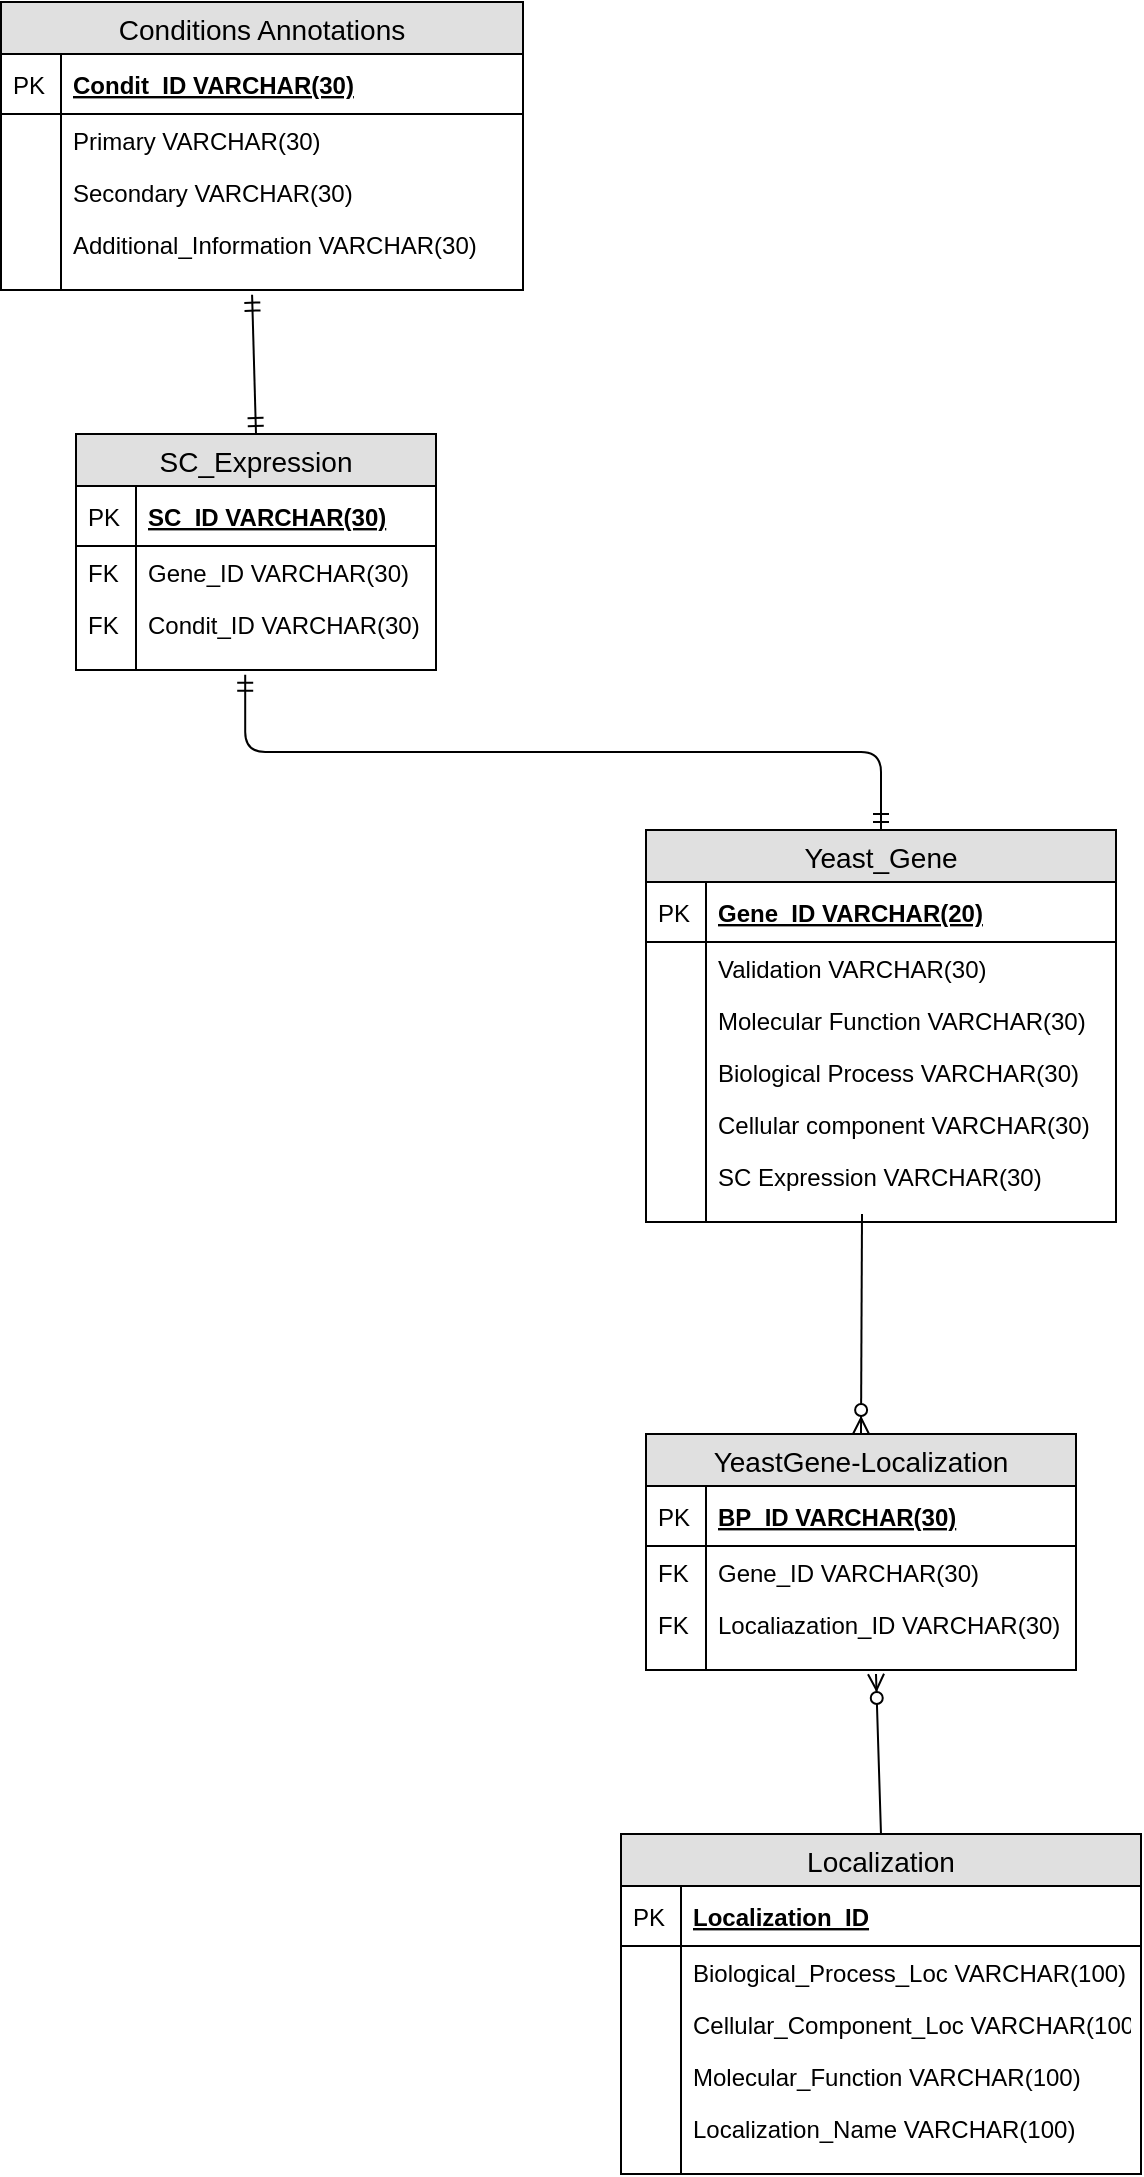 <mxfile version="12.1.4" type="device" pages="1"><diagram id="scWGcqjn_IYCOLlwHUH1" name="Page-1"><mxGraphModel dx="1892" dy="1082" grid="1" gridSize="10" guides="1" tooltips="1" connect="1" arrows="1" fold="1" page="1" pageScale="1" pageWidth="850" pageHeight="1100" math="0" shadow="0"><root><mxCell id="0"/><mxCell id="1" parent="0"/><mxCell id="nrZJSowyt6EIEd6mgITd-1" value="Conditions Annotations" style="swimlane;fontStyle=0;childLayout=stackLayout;horizontal=1;startSize=26;fillColor=#e0e0e0;horizontalStack=0;resizeParent=1;resizeParentMax=0;resizeLast=0;collapsible=1;marginBottom=0;swimlaneFillColor=#ffffff;align=center;fontSize=14;" parent="1" vertex="1"><mxGeometry x="2.5" y="4" width="261" height="144" as="geometry"/></mxCell><mxCell id="nrZJSowyt6EIEd6mgITd-2" value="Condit_ID VARCHAR(30)" style="shape=partialRectangle;top=0;left=0;right=0;bottom=1;align=left;verticalAlign=middle;fillColor=none;spacingLeft=34;spacingRight=4;overflow=hidden;rotatable=0;points=[[0,0.5],[1,0.5]];portConstraint=eastwest;dropTarget=0;fontStyle=5;fontSize=12;" parent="nrZJSowyt6EIEd6mgITd-1" vertex="1"><mxGeometry y="26" width="261" height="30" as="geometry"/></mxCell><mxCell id="nrZJSowyt6EIEd6mgITd-3" value="PK" style="shape=partialRectangle;top=0;left=0;bottom=0;fillColor=none;align=left;verticalAlign=middle;spacingLeft=4;spacingRight=4;overflow=hidden;rotatable=0;points=[];portConstraint=eastwest;part=1;fontSize=12;" parent="nrZJSowyt6EIEd6mgITd-2" vertex="1" connectable="0"><mxGeometry width="30" height="30" as="geometry"/></mxCell><mxCell id="nrZJSowyt6EIEd6mgITd-4" value="Primary VARCHAR(30)" style="shape=partialRectangle;top=0;left=0;right=0;bottom=0;align=left;verticalAlign=top;fillColor=none;spacingLeft=34;spacingRight=4;overflow=hidden;rotatable=0;points=[[0,0.5],[1,0.5]];portConstraint=eastwest;dropTarget=0;fontSize=12;" parent="nrZJSowyt6EIEd6mgITd-1" vertex="1"><mxGeometry y="56" width="261" height="26" as="geometry"/></mxCell><mxCell id="nrZJSowyt6EIEd6mgITd-5" value="" style="shape=partialRectangle;top=0;left=0;bottom=0;fillColor=none;align=left;verticalAlign=top;spacingLeft=4;spacingRight=4;overflow=hidden;rotatable=0;points=[];portConstraint=eastwest;part=1;fontSize=12;" parent="nrZJSowyt6EIEd6mgITd-4" vertex="1" connectable="0"><mxGeometry width="30" height="26" as="geometry"/></mxCell><mxCell id="nrZJSowyt6EIEd6mgITd-6" value="Secondary VARCHAR(30)" style="shape=partialRectangle;top=0;left=0;right=0;bottom=0;align=left;verticalAlign=top;fillColor=none;spacingLeft=34;spacingRight=4;overflow=hidden;rotatable=0;points=[[0,0.5],[1,0.5]];portConstraint=eastwest;dropTarget=0;fontSize=12;" parent="nrZJSowyt6EIEd6mgITd-1" vertex="1"><mxGeometry y="82" width="261" height="26" as="geometry"/></mxCell><mxCell id="nrZJSowyt6EIEd6mgITd-7" value="" style="shape=partialRectangle;top=0;left=0;bottom=0;fillColor=none;align=left;verticalAlign=top;spacingLeft=4;spacingRight=4;overflow=hidden;rotatable=0;points=[];portConstraint=eastwest;part=1;fontSize=12;" parent="nrZJSowyt6EIEd6mgITd-6" vertex="1" connectable="0"><mxGeometry width="30" height="26" as="geometry"/></mxCell><mxCell id="nrZJSowyt6EIEd6mgITd-8" value="Additional_Information VARCHAR(30)" style="shape=partialRectangle;top=0;left=0;right=0;bottom=0;align=left;verticalAlign=top;fillColor=none;spacingLeft=34;spacingRight=4;overflow=hidden;rotatable=0;points=[[0,0.5],[1,0.5]];portConstraint=eastwest;dropTarget=0;fontSize=12;" parent="nrZJSowyt6EIEd6mgITd-1" vertex="1"><mxGeometry y="108" width="261" height="26" as="geometry"/></mxCell><mxCell id="nrZJSowyt6EIEd6mgITd-9" value="" style="shape=partialRectangle;top=0;left=0;bottom=0;fillColor=none;align=left;verticalAlign=top;spacingLeft=4;spacingRight=4;overflow=hidden;rotatable=0;points=[];portConstraint=eastwest;part=1;fontSize=12;" parent="nrZJSowyt6EIEd6mgITd-8" vertex="1" connectable="0"><mxGeometry width="30" height="26" as="geometry"/></mxCell><mxCell id="nrZJSowyt6EIEd6mgITd-10" value="" style="shape=partialRectangle;top=0;left=0;right=0;bottom=0;align=left;verticalAlign=top;fillColor=none;spacingLeft=34;spacingRight=4;overflow=hidden;rotatable=0;points=[[0,0.5],[1,0.5]];portConstraint=eastwest;dropTarget=0;fontSize=12;" parent="nrZJSowyt6EIEd6mgITd-1" vertex="1"><mxGeometry y="134" width="261" height="10" as="geometry"/></mxCell><mxCell id="nrZJSowyt6EIEd6mgITd-11" value="" style="shape=partialRectangle;top=0;left=0;bottom=0;fillColor=none;align=left;verticalAlign=top;spacingLeft=4;spacingRight=4;overflow=hidden;rotatable=0;points=[];portConstraint=eastwest;part=1;fontSize=12;" parent="nrZJSowyt6EIEd6mgITd-10" vertex="1" connectable="0"><mxGeometry width="30" height="10" as="geometry"/></mxCell><mxCell id="VzSarLmw5dyB4cMqNH9I-14" value="Yeast_Gene" style="swimlane;fontStyle=0;childLayout=stackLayout;horizontal=1;startSize=26;fillColor=#e0e0e0;horizontalStack=0;resizeParent=1;resizeParentMax=0;resizeLast=0;collapsible=1;marginBottom=0;swimlaneFillColor=#ffffff;align=center;fontSize=14;" parent="1" vertex="1"><mxGeometry x="325" y="418" width="235" height="196" as="geometry"/></mxCell><mxCell id="VzSarLmw5dyB4cMqNH9I-15" value="Gene_ID VARCHAR(20)" style="shape=partialRectangle;top=0;left=0;right=0;bottom=1;align=left;verticalAlign=middle;fillColor=none;spacingLeft=34;spacingRight=4;overflow=hidden;rotatable=0;points=[[0,0.5],[1,0.5]];portConstraint=eastwest;dropTarget=0;fontStyle=5;fontSize=12;" parent="VzSarLmw5dyB4cMqNH9I-14" vertex="1"><mxGeometry y="26" width="235" height="30" as="geometry"/></mxCell><mxCell id="VzSarLmw5dyB4cMqNH9I-16" value="PK" style="shape=partialRectangle;top=0;left=0;bottom=0;fillColor=none;align=left;verticalAlign=middle;spacingLeft=4;spacingRight=4;overflow=hidden;rotatable=0;points=[];portConstraint=eastwest;part=1;fontSize=12;" parent="VzSarLmw5dyB4cMqNH9I-15" vertex="1" connectable="0"><mxGeometry width="30" height="30" as="geometry"/></mxCell><mxCell id="VzSarLmw5dyB4cMqNH9I-17" value="Validation VARCHAR(30)" style="shape=partialRectangle;top=0;left=0;right=0;bottom=0;align=left;verticalAlign=top;fillColor=none;spacingLeft=34;spacingRight=4;overflow=hidden;rotatable=0;points=[[0,0.5],[1,0.5]];portConstraint=eastwest;dropTarget=0;fontSize=12;" parent="VzSarLmw5dyB4cMqNH9I-14" vertex="1"><mxGeometry y="56" width="235" height="26" as="geometry"/></mxCell><mxCell id="VzSarLmw5dyB4cMqNH9I-18" value="" style="shape=partialRectangle;top=0;left=0;bottom=0;fillColor=none;align=left;verticalAlign=top;spacingLeft=4;spacingRight=4;overflow=hidden;rotatable=0;points=[];portConstraint=eastwest;part=1;fontSize=12;" parent="VzSarLmw5dyB4cMqNH9I-17" vertex="1" connectable="0"><mxGeometry width="30" height="26" as="geometry"/></mxCell><mxCell id="VzSarLmw5dyB4cMqNH9I-29" value="Molecular Function VARCHAR(30)&#10;" style="shape=partialRectangle;top=0;left=0;right=0;bottom=0;align=left;verticalAlign=top;fillColor=none;spacingLeft=34;spacingRight=4;overflow=hidden;rotatable=0;points=[[0,0.5],[1,0.5]];portConstraint=eastwest;dropTarget=0;fontSize=12;" parent="VzSarLmw5dyB4cMqNH9I-14" vertex="1"><mxGeometry y="82" width="235" height="26" as="geometry"/></mxCell><mxCell id="VzSarLmw5dyB4cMqNH9I-30" value="" style="shape=partialRectangle;top=0;left=0;bottom=0;fillColor=none;align=left;verticalAlign=top;spacingLeft=4;spacingRight=4;overflow=hidden;rotatable=0;points=[];portConstraint=eastwest;part=1;fontSize=12;" parent="VzSarLmw5dyB4cMqNH9I-29" vertex="1" connectable="0"><mxGeometry width="30" height="26" as="geometry"/></mxCell><mxCell id="VzSarLmw5dyB4cMqNH9I-61" value="Biological Process VARCHAR(30)" style="shape=partialRectangle;top=0;left=0;right=0;bottom=0;align=left;verticalAlign=top;fillColor=none;spacingLeft=34;spacingRight=4;overflow=hidden;rotatable=0;points=[[0,0.5],[1,0.5]];portConstraint=eastwest;dropTarget=0;fontSize=12;" parent="VzSarLmw5dyB4cMqNH9I-14" vertex="1"><mxGeometry y="108" width="235" height="26" as="geometry"/></mxCell><mxCell id="VzSarLmw5dyB4cMqNH9I-62" value="" style="shape=partialRectangle;top=0;left=0;bottom=0;fillColor=none;align=left;verticalAlign=top;spacingLeft=4;spacingRight=4;overflow=hidden;rotatable=0;points=[];portConstraint=eastwest;part=1;fontSize=12;" parent="VzSarLmw5dyB4cMqNH9I-61" vertex="1" connectable="0"><mxGeometry width="30" height="26" as="geometry"/></mxCell><mxCell id="VzSarLmw5dyB4cMqNH9I-63" value="Cellular component VARCHAR(30)" style="shape=partialRectangle;top=0;left=0;right=0;bottom=0;align=left;verticalAlign=top;fillColor=none;spacingLeft=34;spacingRight=4;overflow=hidden;rotatable=0;points=[[0,0.5],[1,0.5]];portConstraint=eastwest;dropTarget=0;fontSize=12;" parent="VzSarLmw5dyB4cMqNH9I-14" vertex="1"><mxGeometry y="134" width="235" height="26" as="geometry"/></mxCell><mxCell id="VzSarLmw5dyB4cMqNH9I-64" value="" style="shape=partialRectangle;top=0;left=0;bottom=0;fillColor=none;align=left;verticalAlign=top;spacingLeft=4;spacingRight=4;overflow=hidden;rotatable=0;points=[];portConstraint=eastwest;part=1;fontSize=12;" parent="VzSarLmw5dyB4cMqNH9I-63" vertex="1" connectable="0"><mxGeometry width="30" height="26" as="geometry"/></mxCell><mxCell id="VzSarLmw5dyB4cMqNH9I-65" value="SC Expression VARCHAR(30)" style="shape=partialRectangle;top=0;left=0;right=0;bottom=0;align=left;verticalAlign=top;fillColor=none;spacingLeft=34;spacingRight=4;overflow=hidden;rotatable=0;points=[[0,0.5],[1,0.5]];portConstraint=eastwest;dropTarget=0;fontSize=12;" parent="VzSarLmw5dyB4cMqNH9I-14" vertex="1"><mxGeometry y="160" width="235" height="26" as="geometry"/></mxCell><mxCell id="VzSarLmw5dyB4cMqNH9I-66" value="" style="shape=partialRectangle;top=0;left=0;bottom=0;fillColor=none;align=left;verticalAlign=top;spacingLeft=4;spacingRight=4;overflow=hidden;rotatable=0;points=[];portConstraint=eastwest;part=1;fontSize=12;" parent="VzSarLmw5dyB4cMqNH9I-65" vertex="1" connectable="0"><mxGeometry width="30" height="26" as="geometry"/></mxCell><mxCell id="VzSarLmw5dyB4cMqNH9I-23" value="" style="shape=partialRectangle;top=0;left=0;right=0;bottom=0;align=left;verticalAlign=top;fillColor=none;spacingLeft=34;spacingRight=4;overflow=hidden;rotatable=0;points=[[0,0.5],[1,0.5]];portConstraint=eastwest;dropTarget=0;fontSize=12;" parent="VzSarLmw5dyB4cMqNH9I-14" vertex="1"><mxGeometry y="186" width="235" height="10" as="geometry"/></mxCell><mxCell id="VzSarLmw5dyB4cMqNH9I-24" value="" style="shape=partialRectangle;top=0;left=0;bottom=0;fillColor=none;align=left;verticalAlign=top;spacingLeft=4;spacingRight=4;overflow=hidden;rotatable=0;points=[];portConstraint=eastwest;part=1;fontSize=12;" parent="VzSarLmw5dyB4cMqNH9I-23" vertex="1" connectable="0"><mxGeometry width="30" height="10" as="geometry"/></mxCell><mxCell id="VzSarLmw5dyB4cMqNH9I-36" value="Localization" style="swimlane;fontStyle=0;childLayout=stackLayout;horizontal=1;startSize=26;fillColor=#e0e0e0;horizontalStack=0;resizeParent=1;resizeParentMax=0;resizeLast=0;collapsible=1;marginBottom=0;swimlaneFillColor=#ffffff;align=center;fontSize=14;" parent="1" vertex="1"><mxGeometry x="312.5" y="920" width="260" height="170" as="geometry"/></mxCell><mxCell id="VzSarLmw5dyB4cMqNH9I-37" value="Localization_ID" style="shape=partialRectangle;top=0;left=0;right=0;bottom=1;align=left;verticalAlign=middle;fillColor=none;spacingLeft=34;spacingRight=4;overflow=hidden;rotatable=0;points=[[0,0.5],[1,0.5]];portConstraint=eastwest;dropTarget=0;fontStyle=5;fontSize=12;" parent="VzSarLmw5dyB4cMqNH9I-36" vertex="1"><mxGeometry y="26" width="260" height="30" as="geometry"/></mxCell><mxCell id="VzSarLmw5dyB4cMqNH9I-38" value="PK" style="shape=partialRectangle;top=0;left=0;bottom=0;fillColor=none;align=left;verticalAlign=middle;spacingLeft=4;spacingRight=4;overflow=hidden;rotatable=0;points=[];portConstraint=eastwest;part=1;fontSize=12;" parent="VzSarLmw5dyB4cMqNH9I-37" vertex="1" connectable="0"><mxGeometry width="30" height="30" as="geometry"/></mxCell><mxCell id="VzSarLmw5dyB4cMqNH9I-39" value="Biological_Process_Loc VARCHAR(100)" style="shape=partialRectangle;top=0;left=0;right=0;bottom=0;align=left;verticalAlign=top;fillColor=none;spacingLeft=34;spacingRight=4;overflow=hidden;rotatable=0;points=[[0,0.5],[1,0.5]];portConstraint=eastwest;dropTarget=0;fontSize=12;" parent="VzSarLmw5dyB4cMqNH9I-36" vertex="1"><mxGeometry y="56" width="260" height="26" as="geometry"/></mxCell><mxCell id="VzSarLmw5dyB4cMqNH9I-40" value="" style="shape=partialRectangle;top=0;left=0;bottom=0;fillColor=none;align=left;verticalAlign=top;spacingLeft=4;spacingRight=4;overflow=hidden;rotatable=0;points=[];portConstraint=eastwest;part=1;fontSize=12;" parent="VzSarLmw5dyB4cMqNH9I-39" vertex="1" connectable="0"><mxGeometry width="30" height="26" as="geometry"/></mxCell><mxCell id="VzSarLmw5dyB4cMqNH9I-41" value="Cellular_Component_Loc VARCHAR(100)" style="shape=partialRectangle;top=0;left=0;right=0;bottom=0;align=left;verticalAlign=top;fillColor=none;spacingLeft=34;spacingRight=4;overflow=hidden;rotatable=0;points=[[0,0.5],[1,0.5]];portConstraint=eastwest;dropTarget=0;fontSize=12;" parent="VzSarLmw5dyB4cMqNH9I-36" vertex="1"><mxGeometry y="82" width="260" height="26" as="geometry"/></mxCell><mxCell id="VzSarLmw5dyB4cMqNH9I-42" value="" style="shape=partialRectangle;top=0;left=0;bottom=0;fillColor=none;align=left;verticalAlign=top;spacingLeft=4;spacingRight=4;overflow=hidden;rotatable=0;points=[];portConstraint=eastwest;part=1;fontSize=12;" parent="VzSarLmw5dyB4cMqNH9I-41" vertex="1" connectable="0"><mxGeometry width="30" height="26" as="geometry"/></mxCell><mxCell id="VzSarLmw5dyB4cMqNH9I-67" value="Molecular_Function VARCHAR(100)" style="shape=partialRectangle;top=0;left=0;right=0;bottom=0;align=left;verticalAlign=top;fillColor=none;spacingLeft=34;spacingRight=4;overflow=hidden;rotatable=0;points=[[0,0.5],[1,0.5]];portConstraint=eastwest;dropTarget=0;fontSize=12;" parent="VzSarLmw5dyB4cMqNH9I-36" vertex="1"><mxGeometry y="108" width="260" height="26" as="geometry"/></mxCell><mxCell id="VzSarLmw5dyB4cMqNH9I-68" value="" style="shape=partialRectangle;top=0;left=0;bottom=0;fillColor=none;align=left;verticalAlign=top;spacingLeft=4;spacingRight=4;overflow=hidden;rotatable=0;points=[];portConstraint=eastwest;part=1;fontSize=12;" parent="VzSarLmw5dyB4cMqNH9I-67" vertex="1" connectable="0"><mxGeometry width="30" height="26" as="geometry"/></mxCell><mxCell id="EYVHdUunD3mkj466Rq3o-57" value="Localization_Name VARCHAR(100)" style="shape=partialRectangle;top=0;left=0;right=0;bottom=0;align=left;verticalAlign=top;fillColor=none;spacingLeft=34;spacingRight=4;overflow=hidden;rotatable=0;points=[[0,0.5],[1,0.5]];portConstraint=eastwest;dropTarget=0;fontSize=12;" vertex="1" parent="VzSarLmw5dyB4cMqNH9I-36"><mxGeometry y="134" width="260" height="26" as="geometry"/></mxCell><mxCell id="EYVHdUunD3mkj466Rq3o-58" value="" style="shape=partialRectangle;top=0;left=0;bottom=0;fillColor=none;align=left;verticalAlign=top;spacingLeft=4;spacingRight=4;overflow=hidden;rotatable=0;points=[];portConstraint=eastwest;part=1;fontSize=12;" vertex="1" connectable="0" parent="EYVHdUunD3mkj466Rq3o-57"><mxGeometry width="30" height="26" as="geometry"/></mxCell><mxCell id="VzSarLmw5dyB4cMqNH9I-45" value="" style="shape=partialRectangle;top=0;left=0;right=0;bottom=0;align=left;verticalAlign=top;fillColor=none;spacingLeft=34;spacingRight=4;overflow=hidden;rotatable=0;points=[[0,0.5],[1,0.5]];portConstraint=eastwest;dropTarget=0;fontSize=12;" parent="VzSarLmw5dyB4cMqNH9I-36" vertex="1"><mxGeometry y="160" width="260" height="10" as="geometry"/></mxCell><mxCell id="VzSarLmw5dyB4cMqNH9I-46" value="" style="shape=partialRectangle;top=0;left=0;bottom=0;fillColor=none;align=left;verticalAlign=top;spacingLeft=4;spacingRight=4;overflow=hidden;rotatable=0;points=[];portConstraint=eastwest;part=1;fontSize=12;" parent="VzSarLmw5dyB4cMqNH9I-45" vertex="1" connectable="0"><mxGeometry width="30" height="10" as="geometry"/></mxCell><mxCell id="EYVHdUunD3mkj466Rq3o-1" value="SC_Expression" style="swimlane;fontStyle=0;childLayout=stackLayout;horizontal=1;startSize=26;fillColor=#e0e0e0;horizontalStack=0;resizeParent=1;resizeParentMax=0;resizeLast=0;collapsible=1;marginBottom=0;swimlaneFillColor=#ffffff;align=center;fontSize=14;" vertex="1" parent="1"><mxGeometry x="40" y="220" width="180" height="118" as="geometry"/></mxCell><mxCell id="EYVHdUunD3mkj466Rq3o-2" value="SC_ID VARCHAR(30)" style="shape=partialRectangle;top=0;left=0;right=0;bottom=1;align=left;verticalAlign=middle;fillColor=none;spacingLeft=34;spacingRight=4;overflow=hidden;rotatable=0;points=[[0,0.5],[1,0.5]];portConstraint=eastwest;dropTarget=0;fontStyle=5;fontSize=12;" vertex="1" parent="EYVHdUunD3mkj466Rq3o-1"><mxGeometry y="26" width="180" height="30" as="geometry"/></mxCell><mxCell id="EYVHdUunD3mkj466Rq3o-3" value="PK" style="shape=partialRectangle;top=0;left=0;bottom=0;fillColor=none;align=left;verticalAlign=middle;spacingLeft=4;spacingRight=4;overflow=hidden;rotatable=0;points=[];portConstraint=eastwest;part=1;fontSize=12;" vertex="1" connectable="0" parent="EYVHdUunD3mkj466Rq3o-2"><mxGeometry width="30" height="30" as="geometry"/></mxCell><mxCell id="EYVHdUunD3mkj466Rq3o-4" value="Gene_ID VARCHAR(30)" style="shape=partialRectangle;top=0;left=0;right=0;bottom=0;align=left;verticalAlign=top;fillColor=none;spacingLeft=34;spacingRight=4;overflow=hidden;rotatable=0;points=[[0,0.5],[1,0.5]];portConstraint=eastwest;dropTarget=0;fontSize=12;" vertex="1" parent="EYVHdUunD3mkj466Rq3o-1"><mxGeometry y="56" width="180" height="26" as="geometry"/></mxCell><mxCell id="EYVHdUunD3mkj466Rq3o-5" value="FK" style="shape=partialRectangle;top=0;left=0;bottom=0;fillColor=none;align=left;verticalAlign=top;spacingLeft=4;spacingRight=4;overflow=hidden;rotatable=0;points=[];portConstraint=eastwest;part=1;fontSize=12;" vertex="1" connectable="0" parent="EYVHdUunD3mkj466Rq3o-4"><mxGeometry width="30" height="26" as="geometry"/></mxCell><mxCell id="EYVHdUunD3mkj466Rq3o-6" value="Condit_ID VARCHAR(30)" style="shape=partialRectangle;top=0;left=0;right=0;bottom=0;align=left;verticalAlign=top;fillColor=none;spacingLeft=34;spacingRight=4;overflow=hidden;rotatable=0;points=[[0,0.5],[1,0.5]];portConstraint=eastwest;dropTarget=0;fontSize=12;" vertex="1" parent="EYVHdUunD3mkj466Rq3o-1"><mxGeometry y="82" width="180" height="26" as="geometry"/></mxCell><mxCell id="EYVHdUunD3mkj466Rq3o-7" value="FK" style="shape=partialRectangle;top=0;left=0;bottom=0;fillColor=none;align=left;verticalAlign=top;spacingLeft=4;spacingRight=4;overflow=hidden;rotatable=0;points=[];portConstraint=eastwest;part=1;fontSize=12;" vertex="1" connectable="0" parent="EYVHdUunD3mkj466Rq3o-6"><mxGeometry width="30" height="26" as="geometry"/></mxCell><mxCell id="EYVHdUunD3mkj466Rq3o-10" value="" style="shape=partialRectangle;top=0;left=0;right=0;bottom=0;align=left;verticalAlign=top;fillColor=none;spacingLeft=34;spacingRight=4;overflow=hidden;rotatable=0;points=[[0,0.5],[1,0.5]];portConstraint=eastwest;dropTarget=0;fontSize=12;" vertex="1" parent="EYVHdUunD3mkj466Rq3o-1"><mxGeometry y="108" width="180" height="10" as="geometry"/></mxCell><mxCell id="EYVHdUunD3mkj466Rq3o-11" value="" style="shape=partialRectangle;top=0;left=0;bottom=0;fillColor=none;align=left;verticalAlign=top;spacingLeft=4;spacingRight=4;overflow=hidden;rotatable=0;points=[];portConstraint=eastwest;part=1;fontSize=12;" vertex="1" connectable="0" parent="EYVHdUunD3mkj466Rq3o-10"><mxGeometry width="30" height="10" as="geometry"/></mxCell><mxCell id="EYVHdUunD3mkj466Rq3o-12" value="" style="fontSize=12;html=1;endArrow=ERmandOne;startArrow=ERmandOne;entryX=0.481;entryY=1.233;entryDx=0;entryDy=0;entryPerimeter=0;exitX=0.5;exitY=0;exitDx=0;exitDy=0;" edge="1" parent="1" source="EYVHdUunD3mkj466Rq3o-1" target="nrZJSowyt6EIEd6mgITd-10"><mxGeometry width="100" height="100" relative="1" as="geometry"><mxPoint x="163.5" y="250" as="sourcePoint"/><mxPoint x="263.5" y="150" as="targetPoint"/></mxGeometry></mxCell><mxCell id="EYVHdUunD3mkj466Rq3o-14" value="" style="fontSize=12;html=1;endArrow=ERmandOne;startArrow=ERmandOne;entryX=0.47;entryY=1.233;entryDx=0;entryDy=0;entryPerimeter=0;exitX=0.5;exitY=0;exitDx=0;exitDy=0;edgeStyle=elbowEdgeStyle;elbow=vertical;" edge="1" parent="1" source="VzSarLmw5dyB4cMqNH9I-14" target="EYVHdUunD3mkj466Rq3o-10"><mxGeometry width="100" height="100" relative="1" as="geometry"><mxPoint x="302.0" y="417.5" as="sourcePoint"/><mxPoint x="260.041" y="317.83" as="targetPoint"/></mxGeometry></mxCell><mxCell id="EYVHdUunD3mkj466Rq3o-16" style="edgeStyle=elbowEdgeStyle;rounded=0;orthogonalLoop=1;jettySize=auto;elbow=vertical;html=1;exitX=0.75;exitY=0;exitDx=0;exitDy=0;" edge="1" parent="1" source="EYVHdUunD3mkj466Rq3o-1" target="EYVHdUunD3mkj466Rq3o-1"><mxGeometry relative="1" as="geometry"/></mxCell><mxCell id="EYVHdUunD3mkj466Rq3o-28" value="YeastGene-Localization" style="swimlane;fontStyle=0;childLayout=stackLayout;horizontal=1;startSize=26;fillColor=#e0e0e0;horizontalStack=0;resizeParent=1;resizeParentMax=0;resizeLast=0;collapsible=1;marginBottom=0;swimlaneFillColor=#ffffff;align=center;fontSize=14;" vertex="1" parent="1"><mxGeometry x="325" y="720" width="215" height="118" as="geometry"/></mxCell><mxCell id="EYVHdUunD3mkj466Rq3o-29" value="BP_ID VARCHAR(30)" style="shape=partialRectangle;top=0;left=0;right=0;bottom=1;align=left;verticalAlign=middle;fillColor=none;spacingLeft=34;spacingRight=4;overflow=hidden;rotatable=0;points=[[0,0.5],[1,0.5]];portConstraint=eastwest;dropTarget=0;fontStyle=5;fontSize=12;" vertex="1" parent="EYVHdUunD3mkj466Rq3o-28"><mxGeometry y="26" width="215" height="30" as="geometry"/></mxCell><mxCell id="EYVHdUunD3mkj466Rq3o-30" value="PK" style="shape=partialRectangle;top=0;left=0;bottom=0;fillColor=none;align=left;verticalAlign=middle;spacingLeft=4;spacingRight=4;overflow=hidden;rotatable=0;points=[];portConstraint=eastwest;part=1;fontSize=12;" vertex="1" connectable="0" parent="EYVHdUunD3mkj466Rq3o-29"><mxGeometry width="30" height="30" as="geometry"/></mxCell><mxCell id="EYVHdUunD3mkj466Rq3o-31" value="Gene_ID VARCHAR(30)" style="shape=partialRectangle;top=0;left=0;right=0;bottom=0;align=left;verticalAlign=top;fillColor=none;spacingLeft=34;spacingRight=4;overflow=hidden;rotatable=0;points=[[0,0.5],[1,0.5]];portConstraint=eastwest;dropTarget=0;fontSize=12;" vertex="1" parent="EYVHdUunD3mkj466Rq3o-28"><mxGeometry y="56" width="215" height="26" as="geometry"/></mxCell><mxCell id="EYVHdUunD3mkj466Rq3o-32" value="FK" style="shape=partialRectangle;top=0;left=0;bottom=0;fillColor=none;align=left;verticalAlign=top;spacingLeft=4;spacingRight=4;overflow=hidden;rotatable=0;points=[];portConstraint=eastwest;part=1;fontSize=12;" vertex="1" connectable="0" parent="EYVHdUunD3mkj466Rq3o-31"><mxGeometry width="30" height="26" as="geometry"/></mxCell><mxCell id="EYVHdUunD3mkj466Rq3o-33" value="Localiazation_ID VARCHAR(30)" style="shape=partialRectangle;top=0;left=0;right=0;bottom=0;align=left;verticalAlign=top;fillColor=none;spacingLeft=34;spacingRight=4;overflow=hidden;rotatable=0;points=[[0,0.5],[1,0.5]];portConstraint=eastwest;dropTarget=0;fontSize=12;" vertex="1" parent="EYVHdUunD3mkj466Rq3o-28"><mxGeometry y="82" width="215" height="26" as="geometry"/></mxCell><mxCell id="EYVHdUunD3mkj466Rq3o-34" value="FK" style="shape=partialRectangle;top=0;left=0;bottom=0;fillColor=none;align=left;verticalAlign=top;spacingLeft=4;spacingRight=4;overflow=hidden;rotatable=0;points=[];portConstraint=eastwest;part=1;fontSize=12;" vertex="1" connectable="0" parent="EYVHdUunD3mkj466Rq3o-33"><mxGeometry width="30" height="26" as="geometry"/></mxCell><mxCell id="EYVHdUunD3mkj466Rq3o-37" value="" style="shape=partialRectangle;top=0;left=0;right=0;bottom=0;align=left;verticalAlign=top;fillColor=none;spacingLeft=34;spacingRight=4;overflow=hidden;rotatable=0;points=[[0,0.5],[1,0.5]];portConstraint=eastwest;dropTarget=0;fontSize=12;" vertex="1" parent="EYVHdUunD3mkj466Rq3o-28"><mxGeometry y="108" width="215" height="10" as="geometry"/></mxCell><mxCell id="EYVHdUunD3mkj466Rq3o-38" value="" style="shape=partialRectangle;top=0;left=0;bottom=0;fillColor=none;align=left;verticalAlign=top;spacingLeft=4;spacingRight=4;overflow=hidden;rotatable=0;points=[];portConstraint=eastwest;part=1;fontSize=12;" vertex="1" connectable="0" parent="EYVHdUunD3mkj466Rq3o-37"><mxGeometry width="30" height="10" as="geometry"/></mxCell><mxCell id="EYVHdUunD3mkj466Rq3o-51" value="" style="fontSize=12;html=1;endArrow=ERzeroToMany;endFill=1;entryX=0.5;entryY=0;entryDx=0;entryDy=0;" edge="1" parent="1" target="EYVHdUunD3mkj466Rq3o-28"><mxGeometry width="100" height="100" relative="1" as="geometry"><mxPoint x="433" y="610" as="sourcePoint"/><mxPoint x="340.167" y="858.5" as="targetPoint"/></mxGeometry></mxCell><mxCell id="EYVHdUunD3mkj466Rq3o-55" value="" style="fontSize=12;html=1;endArrow=ERzeroToMany;endFill=1;exitX=0.5;exitY=0;exitDx=0;exitDy=0;" edge="1" parent="1" source="VzSarLmw5dyB4cMqNH9I-36"><mxGeometry width="100" height="100" relative="1" as="geometry"><mxPoint x="10" y="1200" as="sourcePoint"/><mxPoint x="440" y="840" as="targetPoint"/></mxGeometry></mxCell></root></mxGraphModel></diagram></mxfile>